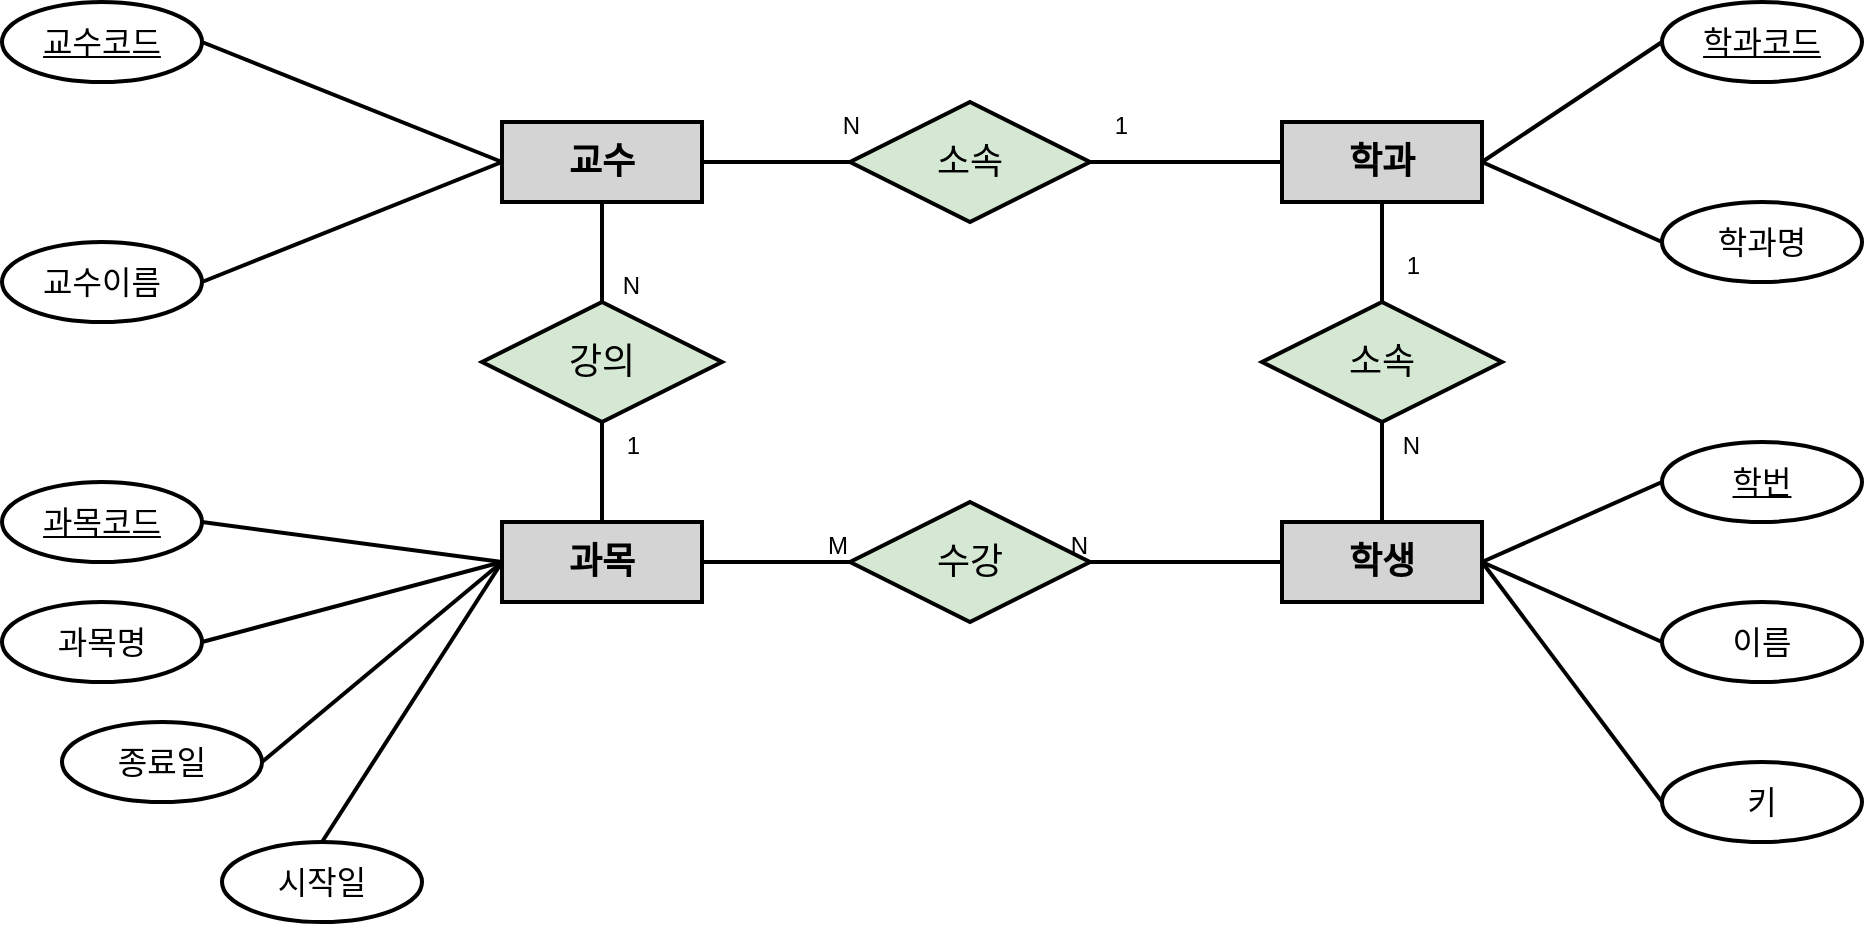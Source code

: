 <mxfile version="21.6.1" type="github">
  <diagram name="페이지-1" id="RZx3rl7_o7qI7-PuLoBj">
    <mxGraphModel dx="3217" dy="1340" grid="1" gridSize="10" guides="1" tooltips="1" connect="1" arrows="1" fold="1" page="1" pageScale="1" pageWidth="827" pageHeight="1169" math="0" shadow="0">
      <root>
        <mxCell id="0" />
        <mxCell id="1" parent="0" />
        <mxCell id="JNqYoAvDBB8v88EqnV_e-1" value="교수" style="whiteSpace=wrap;html=1;align=center;fontSize=18;fillColor=#D4D4D4;strokeWidth=2;fontStyle=1" vertex="1" parent="1">
          <mxGeometry x="120" y="60" width="100" height="40" as="geometry" />
        </mxCell>
        <mxCell id="JNqYoAvDBB8v88EqnV_e-2" value="교수코드" style="ellipse;whiteSpace=wrap;html=1;align=center;fontStyle=4;fontSize=16;strokeWidth=2;" vertex="1" parent="1">
          <mxGeometry x="-130" width="100" height="40" as="geometry" />
        </mxCell>
        <mxCell id="JNqYoAvDBB8v88EqnV_e-3" value="교수이름" style="ellipse;whiteSpace=wrap;html=1;align=center;fontSize=16;strokeWidth=2;" vertex="1" parent="1">
          <mxGeometry x="-130" y="120" width="100" height="40" as="geometry" />
        </mxCell>
        <mxCell id="JNqYoAvDBB8v88EqnV_e-4" value="강의" style="shape=rhombus;perimeter=rhombusPerimeter;whiteSpace=wrap;html=1;align=center;fontSize=18;fillColor=#d5e8d4;strokeColor=#000000;strokeWidth=2;" vertex="1" parent="1">
          <mxGeometry x="110" y="150" width="120" height="60" as="geometry" />
        </mxCell>
        <mxCell id="JNqYoAvDBB8v88EqnV_e-5" value="과목" style="whiteSpace=wrap;html=1;align=center;fontSize=18;fillColor=#D4D4D4;strokeWidth=2;fontStyle=1" vertex="1" parent="1">
          <mxGeometry x="120" y="260" width="100" height="40" as="geometry" />
        </mxCell>
        <mxCell id="JNqYoAvDBB8v88EqnV_e-6" value="과목코드" style="ellipse;whiteSpace=wrap;html=1;align=center;fontStyle=4;fontSize=16;strokeWidth=2;" vertex="1" parent="1">
          <mxGeometry x="-130" y="240" width="100" height="40" as="geometry" />
        </mxCell>
        <mxCell id="JNqYoAvDBB8v88EqnV_e-8" value="과목명" style="ellipse;whiteSpace=wrap;html=1;align=center;fontSize=16;strokeWidth=2;" vertex="1" parent="1">
          <mxGeometry x="-130" y="300" width="100" height="40" as="geometry" />
        </mxCell>
        <mxCell id="JNqYoAvDBB8v88EqnV_e-9" value="종료일" style="ellipse;whiteSpace=wrap;html=1;align=center;fontSize=16;strokeWidth=2;" vertex="1" parent="1">
          <mxGeometry x="-100" y="360" width="100" height="40" as="geometry" />
        </mxCell>
        <mxCell id="JNqYoAvDBB8v88EqnV_e-10" value="시작일" style="ellipse;whiteSpace=wrap;html=1;align=center;fontSize=16;strokeWidth=2;" vertex="1" parent="1">
          <mxGeometry x="-20" y="420" width="100" height="40" as="geometry" />
        </mxCell>
        <mxCell id="JNqYoAvDBB8v88EqnV_e-11" value="수강" style="shape=rhombus;perimeter=rhombusPerimeter;whiteSpace=wrap;html=1;align=center;fontSize=18;fillColor=#d5e8d4;strokeColor=#000000;strokeWidth=2;" vertex="1" parent="1">
          <mxGeometry x="294" y="250" width="120" height="60" as="geometry" />
        </mxCell>
        <mxCell id="JNqYoAvDBB8v88EqnV_e-12" value="소속" style="shape=rhombus;perimeter=rhombusPerimeter;whiteSpace=wrap;html=1;align=center;fontSize=18;fillColor=#d5e8d4;strokeColor=#000000;strokeWidth=2;" vertex="1" parent="1">
          <mxGeometry x="294" y="50" width="120" height="60" as="geometry" />
        </mxCell>
        <mxCell id="JNqYoAvDBB8v88EqnV_e-60" value="" style="edgeStyle=orthogonalEdgeStyle;rounded=0;orthogonalLoop=1;jettySize=auto;html=1;" edge="1" parent="1" source="JNqYoAvDBB8v88EqnV_e-13">
          <mxGeometry relative="1" as="geometry">
            <mxPoint x="560" y="70" as="targetPoint" />
          </mxGeometry>
        </mxCell>
        <mxCell id="JNqYoAvDBB8v88EqnV_e-13" value="소속" style="shape=rhombus;perimeter=rhombusPerimeter;whiteSpace=wrap;html=1;align=center;fontSize=18;fillColor=#d5e8d4;strokeColor=#000000;strokeWidth=2;" vertex="1" parent="1">
          <mxGeometry x="500" y="150" width="120" height="60" as="geometry" />
        </mxCell>
        <mxCell id="JNqYoAvDBB8v88EqnV_e-14" value="학과" style="whiteSpace=wrap;html=1;align=center;fontSize=18;fillColor=#D4D4D4;strokeWidth=2;fontStyle=1" vertex="1" parent="1">
          <mxGeometry x="510" y="60" width="100" height="40" as="geometry" />
        </mxCell>
        <mxCell id="JNqYoAvDBB8v88EqnV_e-15" value="학생" style="whiteSpace=wrap;html=1;align=center;fontSize=18;fillColor=#D4D4D4;strokeWidth=2;fontStyle=1" vertex="1" parent="1">
          <mxGeometry x="510" y="260" width="100" height="40" as="geometry" />
        </mxCell>
        <mxCell id="JNqYoAvDBB8v88EqnV_e-16" value="학과코드" style="ellipse;whiteSpace=wrap;html=1;align=center;fontStyle=4;fontSize=16;strokeWidth=2;" vertex="1" parent="1">
          <mxGeometry x="700" width="100" height="40" as="geometry" />
        </mxCell>
        <mxCell id="JNqYoAvDBB8v88EqnV_e-17" value="학과명" style="ellipse;whiteSpace=wrap;html=1;align=center;fontSize=16;strokeWidth=2;" vertex="1" parent="1">
          <mxGeometry x="700" y="100" width="100" height="40" as="geometry" />
        </mxCell>
        <mxCell id="JNqYoAvDBB8v88EqnV_e-18" value="이름" style="ellipse;whiteSpace=wrap;html=1;align=center;fontSize=16;strokeWidth=2;" vertex="1" parent="1">
          <mxGeometry x="700" y="300" width="100" height="40" as="geometry" />
        </mxCell>
        <mxCell id="JNqYoAvDBB8v88EqnV_e-19" value="학번" style="ellipse;whiteSpace=wrap;html=1;align=center;fontStyle=4;fontSize=16;strokeWidth=2;" vertex="1" parent="1">
          <mxGeometry x="700" y="220" width="100" height="40" as="geometry" />
        </mxCell>
        <mxCell id="JNqYoAvDBB8v88EqnV_e-20" value="키" style="ellipse;whiteSpace=wrap;html=1;align=center;fontSize=16;strokeWidth=2;" vertex="1" parent="1">
          <mxGeometry x="700" y="380" width="100" height="40" as="geometry" />
        </mxCell>
        <mxCell id="JNqYoAvDBB8v88EqnV_e-28" value="" style="endArrow=none;html=1;rounded=0;exitX=1;exitY=0.5;exitDx=0;exitDy=0;entryX=0;entryY=0.5;entryDx=0;entryDy=0;strokeWidth=2;" edge="1" parent="1" source="JNqYoAvDBB8v88EqnV_e-5" target="JNqYoAvDBB8v88EqnV_e-11">
          <mxGeometry relative="1" as="geometry">
            <mxPoint x="220" y="270" as="sourcePoint" />
            <mxPoint x="380" y="270" as="targetPoint" />
          </mxGeometry>
        </mxCell>
        <mxCell id="JNqYoAvDBB8v88EqnV_e-29" value="M" style="resizable=0;html=1;whiteSpace=wrap;align=right;verticalAlign=bottom;" connectable="0" vertex="1" parent="JNqYoAvDBB8v88EqnV_e-28">
          <mxGeometry x="1" relative="1" as="geometry" />
        </mxCell>
        <mxCell id="JNqYoAvDBB8v88EqnV_e-30" value="" style="endArrow=none;html=1;rounded=0;exitX=0;exitY=0.5;exitDx=0;exitDy=0;entryX=1;entryY=0.5;entryDx=0;entryDy=0;strokeWidth=2;" edge="1" parent="1" source="JNqYoAvDBB8v88EqnV_e-15" target="JNqYoAvDBB8v88EqnV_e-11">
          <mxGeometry relative="1" as="geometry">
            <mxPoint x="380" y="319.5" as="sourcePoint" />
            <mxPoint x="454" y="319.5" as="targetPoint" />
          </mxGeometry>
        </mxCell>
        <mxCell id="JNqYoAvDBB8v88EqnV_e-31" value="N" style="resizable=0;html=1;whiteSpace=wrap;align=right;verticalAlign=bottom;" connectable="0" vertex="1" parent="JNqYoAvDBB8v88EqnV_e-30">
          <mxGeometry x="1" relative="1" as="geometry" />
        </mxCell>
        <mxCell id="JNqYoAvDBB8v88EqnV_e-32" value="" style="endArrow=none;html=1;rounded=0;exitX=0.5;exitY=1;exitDx=0;exitDy=0;entryX=0.5;entryY=0;entryDx=0;entryDy=0;strokeWidth=2;" edge="1" parent="1" source="JNqYoAvDBB8v88EqnV_e-1" target="JNqYoAvDBB8v88EqnV_e-4">
          <mxGeometry relative="1" as="geometry">
            <mxPoint x="210" y="150" as="sourcePoint" />
            <mxPoint x="370" y="150" as="targetPoint" />
          </mxGeometry>
        </mxCell>
        <mxCell id="JNqYoAvDBB8v88EqnV_e-33" value="N" style="resizable=0;html=1;whiteSpace=wrap;align=right;verticalAlign=bottom;" connectable="0" vertex="1" parent="JNqYoAvDBB8v88EqnV_e-32">
          <mxGeometry x="1" relative="1" as="geometry">
            <mxPoint x="20" as="offset" />
          </mxGeometry>
        </mxCell>
        <mxCell id="JNqYoAvDBB8v88EqnV_e-34" value="" style="endArrow=none;html=1;rounded=0;exitX=0.5;exitY=0;exitDx=0;exitDy=0;strokeWidth=2;" edge="1" parent="1" source="JNqYoAvDBB8v88EqnV_e-5" target="JNqYoAvDBB8v88EqnV_e-4">
          <mxGeometry relative="1" as="geometry">
            <mxPoint x="210" y="220" as="sourcePoint" />
            <mxPoint x="370" y="220" as="targetPoint" />
          </mxGeometry>
        </mxCell>
        <mxCell id="JNqYoAvDBB8v88EqnV_e-35" value="1" style="resizable=0;html=1;whiteSpace=wrap;align=right;verticalAlign=bottom;" connectable="0" vertex="1" parent="JNqYoAvDBB8v88EqnV_e-34">
          <mxGeometry x="1" relative="1" as="geometry">
            <mxPoint x="20" y="20" as="offset" />
          </mxGeometry>
        </mxCell>
        <mxCell id="JNqYoAvDBB8v88EqnV_e-37" value="" style="endArrow=none;html=1;rounded=0;entryX=0;entryY=0.5;entryDx=0;entryDy=0;exitX=1;exitY=0.5;exitDx=0;exitDy=0;strokeWidth=2;" edge="1" parent="1" source="JNqYoAvDBB8v88EqnV_e-1" target="JNqYoAvDBB8v88EqnV_e-12">
          <mxGeometry relative="1" as="geometry">
            <mxPoint x="270" y="100" as="sourcePoint" />
            <mxPoint x="180" y="160" as="targetPoint" />
          </mxGeometry>
        </mxCell>
        <mxCell id="JNqYoAvDBB8v88EqnV_e-38" value="N" style="resizable=0;html=1;whiteSpace=wrap;align=right;verticalAlign=bottom;" connectable="0" vertex="1" parent="JNqYoAvDBB8v88EqnV_e-37">
          <mxGeometry x="1" relative="1" as="geometry">
            <mxPoint x="6" y="-10" as="offset" />
          </mxGeometry>
        </mxCell>
        <mxCell id="JNqYoAvDBB8v88EqnV_e-39" value="" style="endArrow=none;html=1;rounded=0;exitX=0;exitY=0.5;exitDx=0;exitDy=0;entryX=1;entryY=0.5;entryDx=0;entryDy=0;strokeWidth=2;" edge="1" parent="1" source="JNqYoAvDBB8v88EqnV_e-14" target="JNqYoAvDBB8v88EqnV_e-12">
          <mxGeometry relative="1" as="geometry">
            <mxPoint x="180" y="270" as="sourcePoint" />
            <mxPoint x="380" y="150" as="targetPoint" />
          </mxGeometry>
        </mxCell>
        <mxCell id="JNqYoAvDBB8v88EqnV_e-40" value="1" style="resizable=0;html=1;whiteSpace=wrap;align=right;verticalAlign=bottom;" connectable="0" vertex="1" parent="JNqYoAvDBB8v88EqnV_e-39">
          <mxGeometry x="1" relative="1" as="geometry">
            <mxPoint x="20" y="-10" as="offset" />
          </mxGeometry>
        </mxCell>
        <mxCell id="JNqYoAvDBB8v88EqnV_e-41" value="" style="endArrow=none;html=1;rounded=0;exitX=0.5;exitY=1;exitDx=0;exitDy=0;entryX=0.5;entryY=0;entryDx=0;entryDy=0;strokeWidth=2;" edge="1" parent="1" source="JNqYoAvDBB8v88EqnV_e-14" target="JNqYoAvDBB8v88EqnV_e-13">
          <mxGeometry relative="1" as="geometry">
            <mxPoint x="606" y="130" as="sourcePoint" />
            <mxPoint x="510" y="130" as="targetPoint" />
          </mxGeometry>
        </mxCell>
        <mxCell id="JNqYoAvDBB8v88EqnV_e-42" value="1" style="resizable=0;html=1;whiteSpace=wrap;align=right;verticalAlign=bottom;" connectable="0" vertex="1" parent="JNqYoAvDBB8v88EqnV_e-41">
          <mxGeometry x="1" relative="1" as="geometry">
            <mxPoint x="20" y="-10" as="offset" />
          </mxGeometry>
        </mxCell>
        <mxCell id="JNqYoAvDBB8v88EqnV_e-43" value="" style="endArrow=none;html=1;rounded=0;entryX=0.5;entryY=1;entryDx=0;entryDy=0;exitX=0.5;exitY=0;exitDx=0;exitDy=0;strokeWidth=2;" edge="1" parent="1" source="JNqYoAvDBB8v88EqnV_e-15" target="JNqYoAvDBB8v88EqnV_e-13">
          <mxGeometry relative="1" as="geometry">
            <mxPoint x="536" y="229.5" as="sourcePoint" />
            <mxPoint x="610" y="229.5" as="targetPoint" />
          </mxGeometry>
        </mxCell>
        <mxCell id="JNqYoAvDBB8v88EqnV_e-44" value="N" style="resizable=0;html=1;whiteSpace=wrap;align=right;verticalAlign=bottom;" connectable="0" vertex="1" parent="JNqYoAvDBB8v88EqnV_e-43">
          <mxGeometry x="1" relative="1" as="geometry">
            <mxPoint x="20" y="20" as="offset" />
          </mxGeometry>
        </mxCell>
        <mxCell id="JNqYoAvDBB8v88EqnV_e-45" value="" style="endArrow=none;html=1;rounded=0;strokeWidth=2;exitX=1;exitY=0.5;exitDx=0;exitDy=0;entryX=0;entryY=0.5;entryDx=0;entryDy=0;" edge="1" parent="1" source="JNqYoAvDBB8v88EqnV_e-2" target="JNqYoAvDBB8v88EqnV_e-1">
          <mxGeometry relative="1" as="geometry">
            <mxPoint x="320" y="200" as="sourcePoint" />
            <mxPoint x="430" y="210" as="targetPoint" />
          </mxGeometry>
        </mxCell>
        <mxCell id="JNqYoAvDBB8v88EqnV_e-49" value="" style="endArrow=none;html=1;rounded=0;strokeWidth=2;exitX=1;exitY=0.5;exitDx=0;exitDy=0;entryX=0;entryY=0.5;entryDx=0;entryDy=0;" edge="1" parent="1" source="JNqYoAvDBB8v88EqnV_e-3" target="JNqYoAvDBB8v88EqnV_e-1">
          <mxGeometry relative="1" as="geometry">
            <mxPoint x="80" y="60" as="sourcePoint" />
            <mxPoint x="100" y="100" as="targetPoint" />
          </mxGeometry>
        </mxCell>
        <mxCell id="JNqYoAvDBB8v88EqnV_e-50" value="" style="endArrow=none;html=1;rounded=0;strokeWidth=2;exitX=1;exitY=0.5;exitDx=0;exitDy=0;entryX=0;entryY=0.5;entryDx=0;entryDy=0;" edge="1" parent="1" source="JNqYoAvDBB8v88EqnV_e-6">
          <mxGeometry relative="1" as="geometry">
            <mxPoint x="100" y="320" as="sourcePoint" />
            <mxPoint x="120" y="280" as="targetPoint" />
          </mxGeometry>
        </mxCell>
        <mxCell id="JNqYoAvDBB8v88EqnV_e-51" value="" style="endArrow=none;html=1;rounded=0;strokeWidth=2;exitX=1;exitY=0.5;exitDx=0;exitDy=0;entryX=0;entryY=0.5;entryDx=0;entryDy=0;" edge="1" parent="1" source="JNqYoAvDBB8v88EqnV_e-8" target="JNqYoAvDBB8v88EqnV_e-5">
          <mxGeometry relative="1" as="geometry">
            <mxPoint x="100" y="260" as="sourcePoint" />
            <mxPoint x="120" y="310" as="targetPoint" />
          </mxGeometry>
        </mxCell>
        <mxCell id="JNqYoAvDBB8v88EqnV_e-52" value="" style="endArrow=none;html=1;rounded=0;strokeWidth=2;exitX=1;exitY=0.5;exitDx=0;exitDy=0;entryX=0;entryY=0.5;entryDx=0;entryDy=0;" edge="1" parent="1" source="JNqYoAvDBB8v88EqnV_e-9" target="JNqYoAvDBB8v88EqnV_e-5">
          <mxGeometry relative="1" as="geometry">
            <mxPoint x="110" y="330" as="sourcePoint" />
            <mxPoint x="130" y="310" as="targetPoint" />
          </mxGeometry>
        </mxCell>
        <mxCell id="JNqYoAvDBB8v88EqnV_e-53" value="" style="endArrow=none;html=1;rounded=0;strokeWidth=2;exitX=0.5;exitY=0;exitDx=0;exitDy=0;entryX=0;entryY=0.5;entryDx=0;entryDy=0;" edge="1" parent="1" source="JNqYoAvDBB8v88EqnV_e-10" target="JNqYoAvDBB8v88EqnV_e-5">
          <mxGeometry relative="1" as="geometry">
            <mxPoint x="250" y="395" as="sourcePoint" />
            <mxPoint x="240" y="325" as="targetPoint" />
          </mxGeometry>
        </mxCell>
        <mxCell id="JNqYoAvDBB8v88EqnV_e-54" value="" style="endArrow=none;html=1;rounded=0;strokeWidth=2;exitX=0;exitY=0.5;exitDx=0;exitDy=0;entryX=1;entryY=0.5;entryDx=0;entryDy=0;" edge="1" parent="1" source="JNqYoAvDBB8v88EqnV_e-20" target="JNqYoAvDBB8v88EqnV_e-15">
          <mxGeometry relative="1" as="geometry">
            <mxPoint x="590" y="410" as="sourcePoint" />
            <mxPoint x="590" y="310" as="targetPoint" />
          </mxGeometry>
        </mxCell>
        <mxCell id="JNqYoAvDBB8v88EqnV_e-55" value="" style="endArrow=none;html=1;rounded=0;strokeWidth=2;exitX=0;exitY=0.5;exitDx=0;exitDy=0;entryX=1;entryY=0.5;entryDx=0;entryDy=0;" edge="1" parent="1" source="JNqYoAvDBB8v88EqnV_e-18" target="JNqYoAvDBB8v88EqnV_e-15">
          <mxGeometry relative="1" as="geometry">
            <mxPoint x="630" y="430" as="sourcePoint" />
            <mxPoint x="590" y="310" as="targetPoint" />
          </mxGeometry>
        </mxCell>
        <mxCell id="JNqYoAvDBB8v88EqnV_e-56" value="" style="endArrow=none;html=1;rounded=0;strokeWidth=2;exitX=0;exitY=0.5;exitDx=0;exitDy=0;entryX=1;entryY=0.5;entryDx=0;entryDy=0;" edge="1" parent="1" source="JNqYoAvDBB8v88EqnV_e-19" target="JNqYoAvDBB8v88EqnV_e-15">
          <mxGeometry relative="1" as="geometry">
            <mxPoint x="650" y="280" as="sourcePoint" />
            <mxPoint x="610" y="240" as="targetPoint" />
          </mxGeometry>
        </mxCell>
        <mxCell id="JNqYoAvDBB8v88EqnV_e-57" value="" style="endArrow=none;html=1;rounded=0;strokeWidth=2;exitX=0;exitY=0.5;exitDx=0;exitDy=0;entryX=1;entryY=0.5;entryDx=0;entryDy=0;" edge="1" parent="1" source="JNqYoAvDBB8v88EqnV_e-17" target="JNqYoAvDBB8v88EqnV_e-14">
          <mxGeometry relative="1" as="geometry">
            <mxPoint x="670" y="160" as="sourcePoint" />
            <mxPoint x="630" y="200" as="targetPoint" />
          </mxGeometry>
        </mxCell>
        <mxCell id="JNqYoAvDBB8v88EqnV_e-58" value="" style="endArrow=none;html=1;rounded=0;strokeWidth=2;exitX=0;exitY=0.5;exitDx=0;exitDy=0;entryX=1;entryY=0.5;entryDx=0;entryDy=0;" edge="1" parent="1" source="JNqYoAvDBB8v88EqnV_e-16" target="JNqYoAvDBB8v88EqnV_e-14">
          <mxGeometry relative="1" as="geometry">
            <mxPoint x="650" y="140" as="sourcePoint" />
            <mxPoint x="610" y="100" as="targetPoint" />
          </mxGeometry>
        </mxCell>
      </root>
    </mxGraphModel>
  </diagram>
</mxfile>
